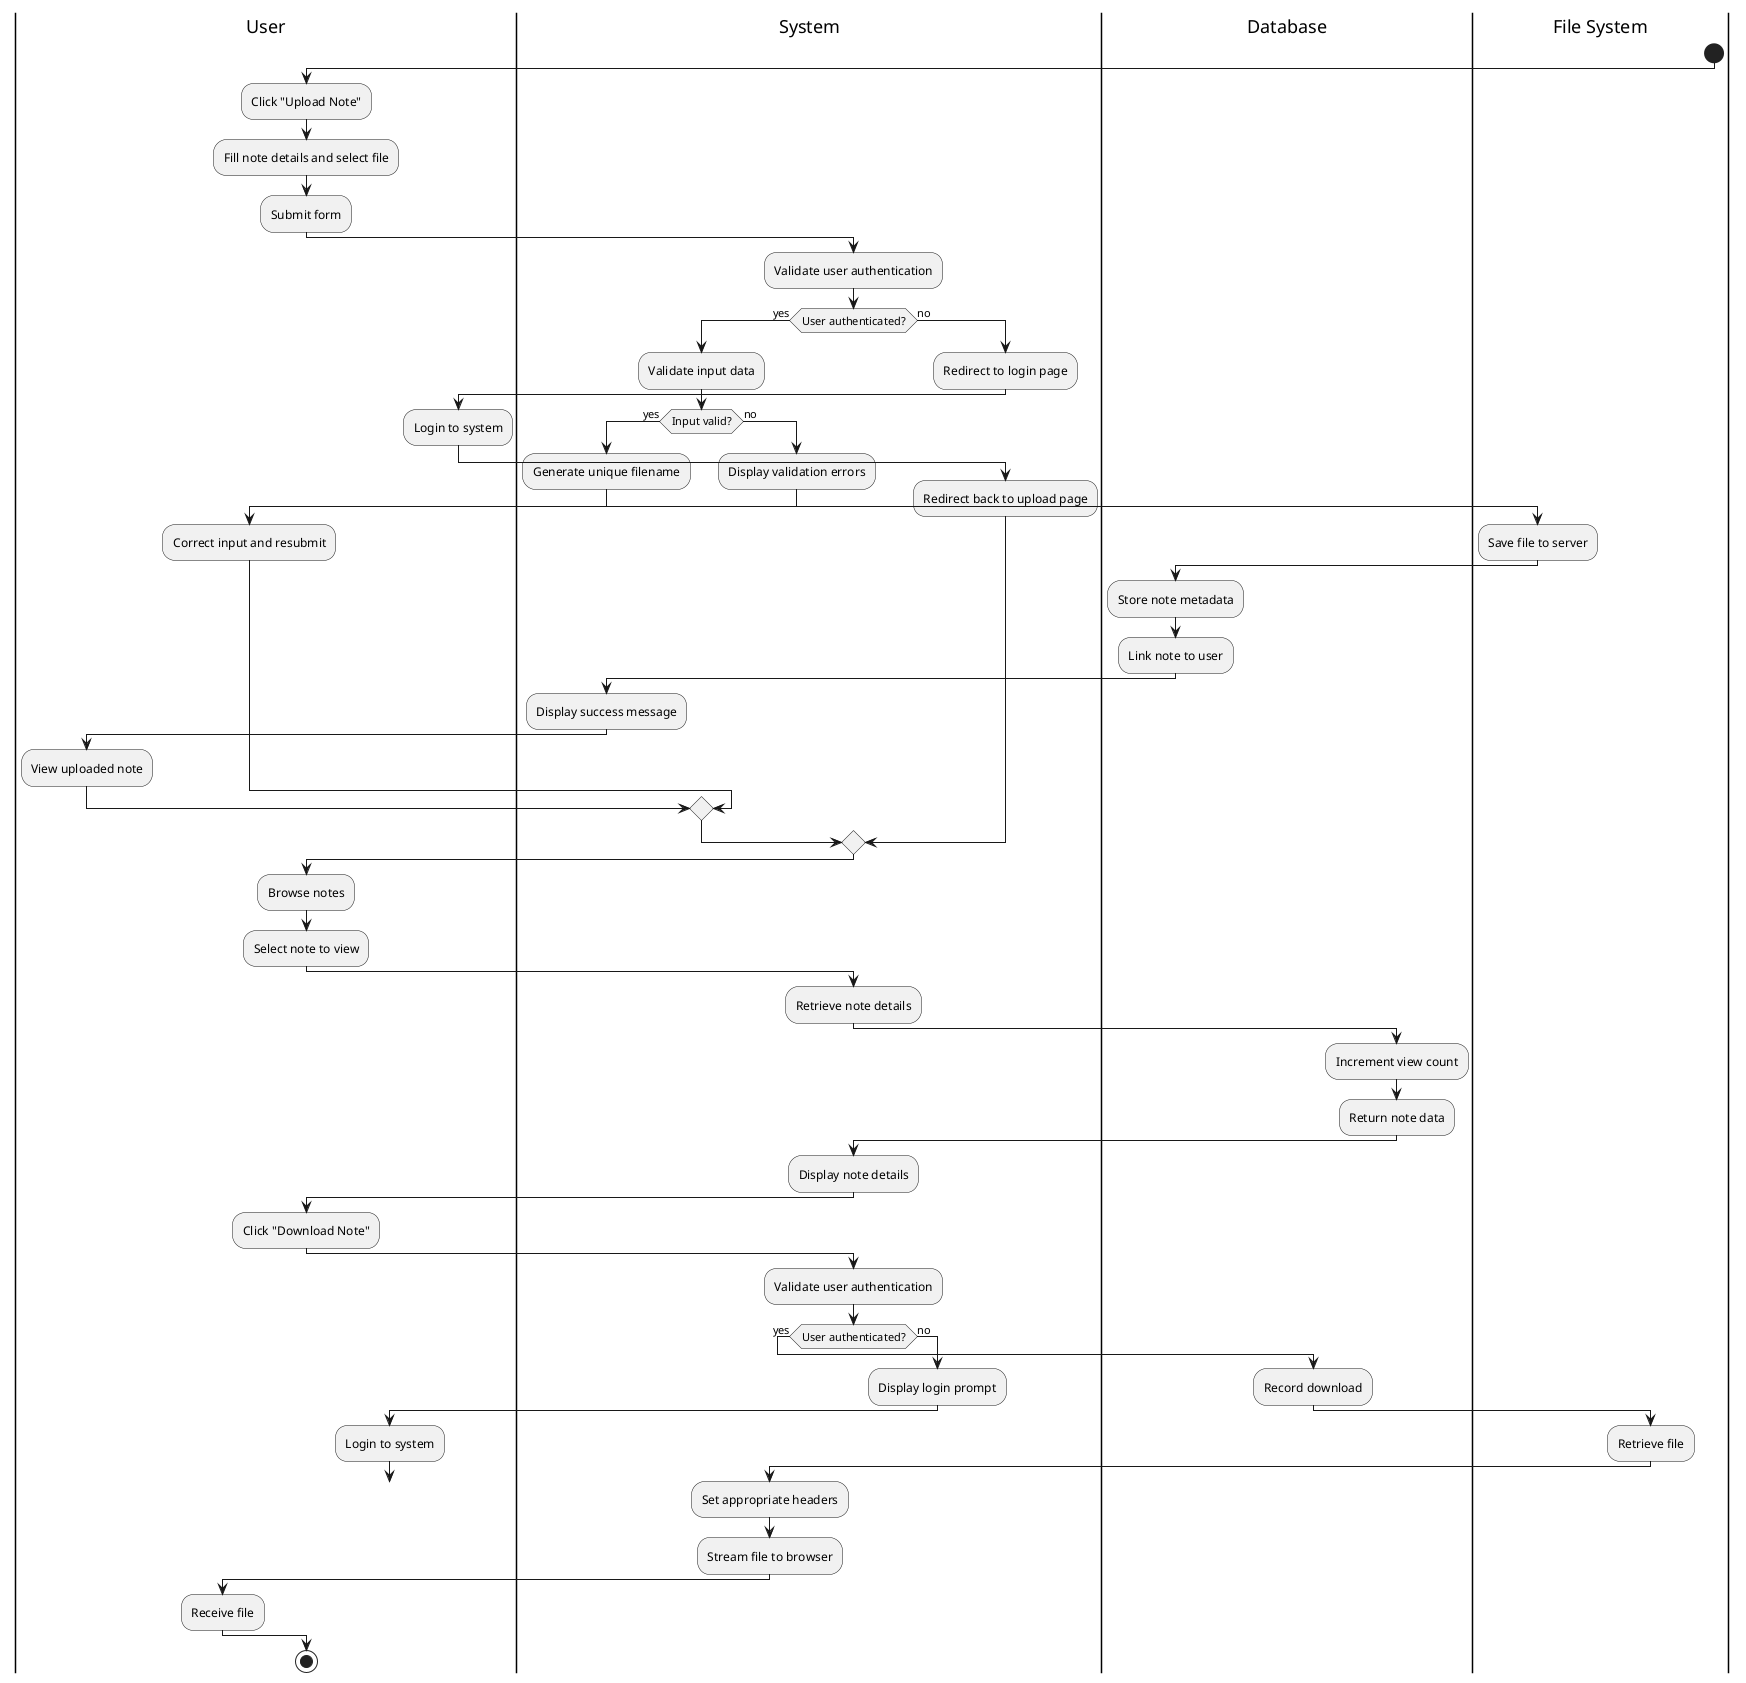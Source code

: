 @startuml Notes Sharing Platform - Activity Diagram

' Define swimlanes
|User|
|System|
|Database|
|File System|

' Start point
start

' Note Upload Process
|User|
:Click "Upload Note";
:Fill note details and select file;
:Submit form;

|System|
:Validate user authentication;
if (User authenticated?) then (yes)
  :Validate input data;
  if (Input valid?) then (yes)
    :Generate unique filename;
    
    |File System|
    :Save file to server;
    
    |Database|
    :Store note metadata;
    :Link note to user;
    
    |System|
    :Display success message;
    
    |User|
    :View uploaded note;
  else (no)
    |System|
    :Display validation errors;
    
    |User|
    :Correct input and resubmit;
  endif
else (no)
  |System|
  :Redirect to login page;
  
  |User|
  :Login to system;
  
  |System|
  :Redirect back to upload page;
endif

' Note Download Process
|User|
:Browse notes;
:Select note to view;

|System|
:Retrieve note details;

|Database|
:Increment view count;
:Return note data;

|System|
:Display note details;

|User|
:Click "Download Note";

|System|
:Validate user authentication;
if (User authenticated?) then (yes)
  |Database|
  :Record download;
  
  |File System|
  :Retrieve file;
  
  |System|
  :Set appropriate headers;
  :Stream file to browser;
  
  |User|
  :Receive file;
else (no)
  |System|
  :Display login prompt;
  
  |User|
  :Login to system;
  goto Download
endif

' End point
stop

@enduml